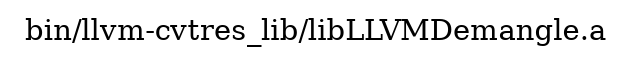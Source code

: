 digraph "bin/llvm-cvtres_lib/libLLVMDemangle.a" {
	label="bin/llvm-cvtres_lib/libLLVMDemangle.a";
	rankdir=LR;

}
